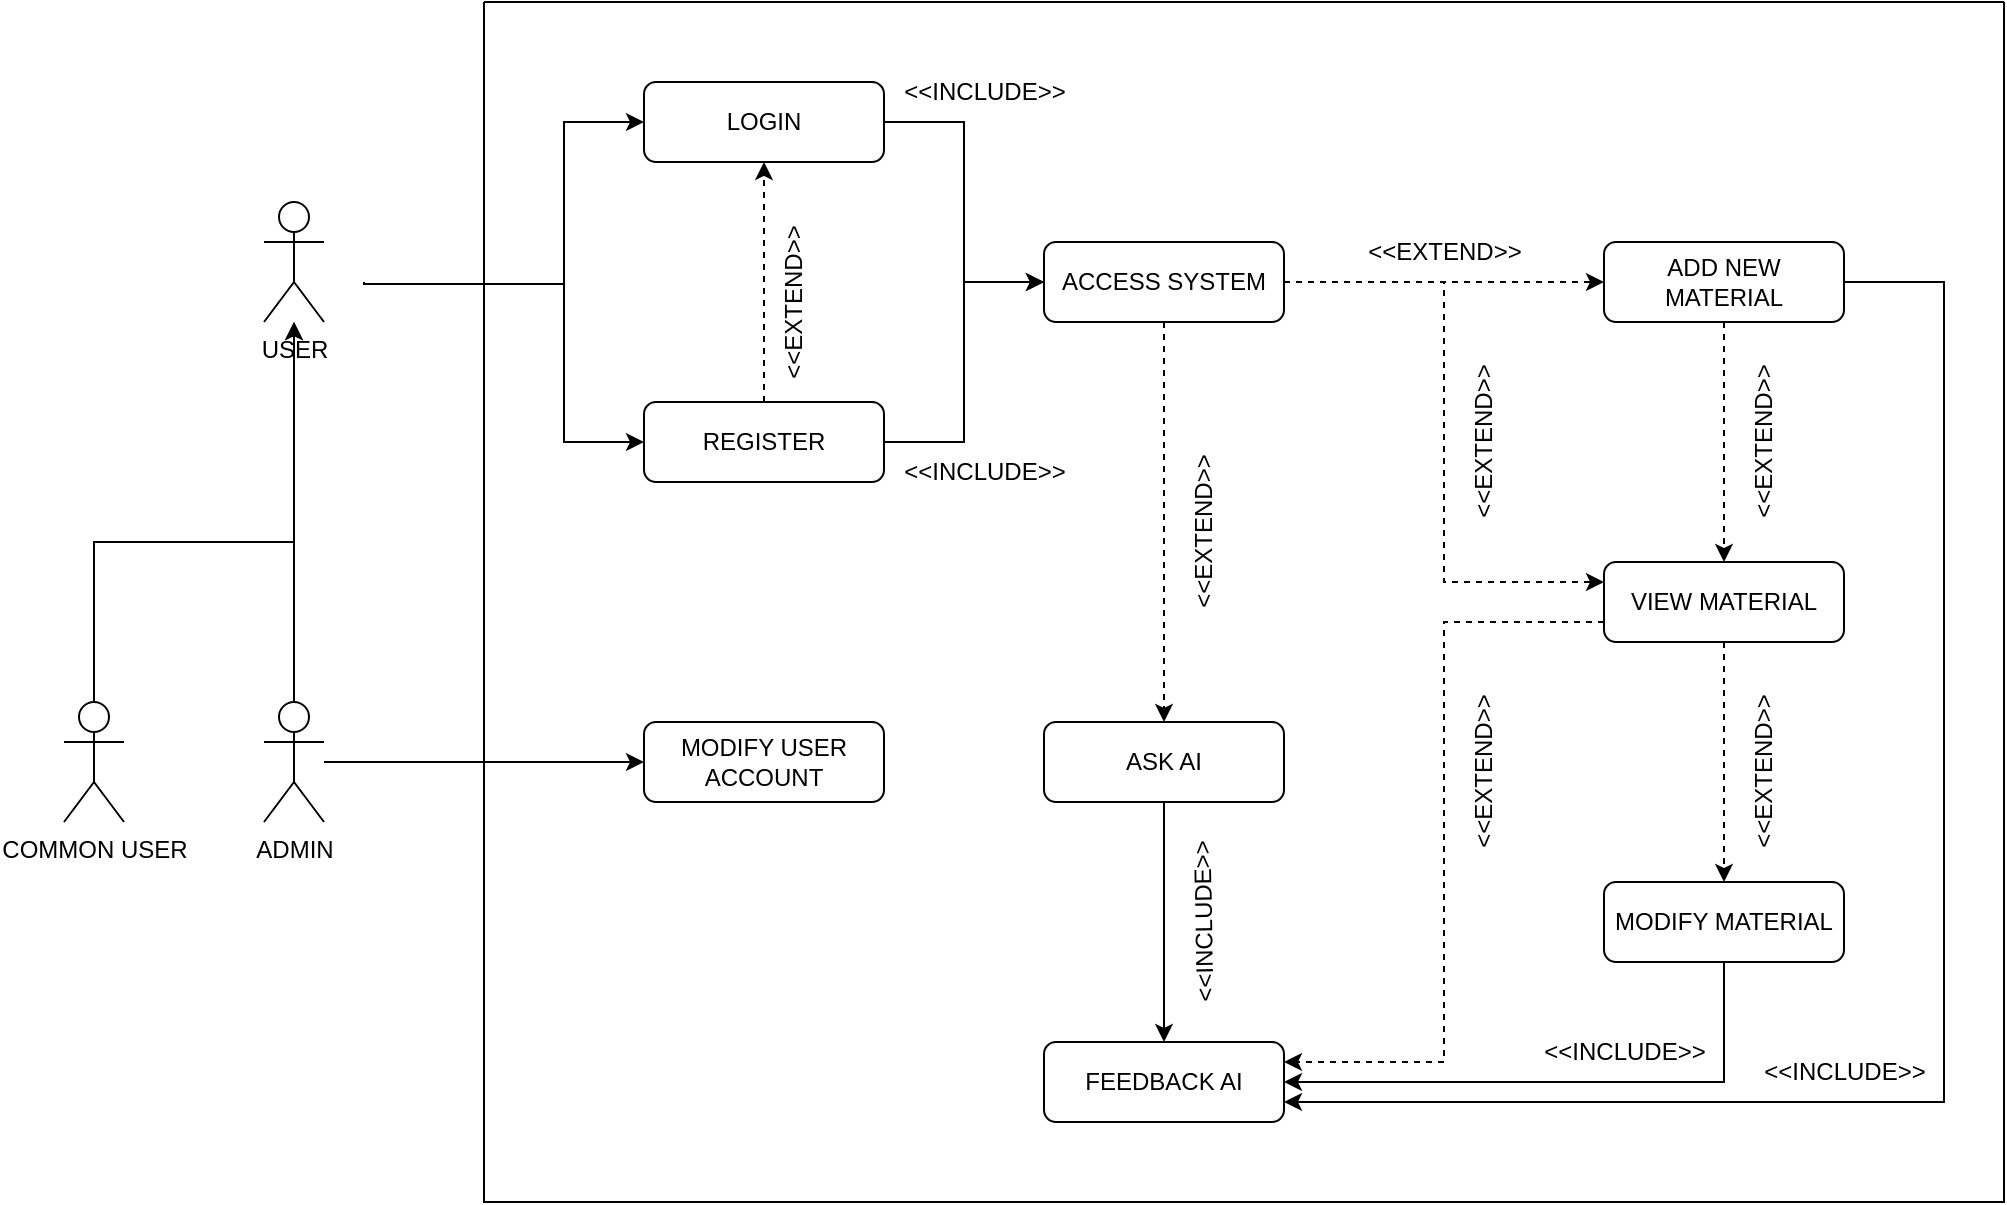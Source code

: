 <mxfile version="24.2.1" type="github">
  <diagram name="Página-1" id="FCvRIkQGOwNSa70oRGv-">
    <mxGraphModel dx="2427" dy="657" grid="1" gridSize="10" guides="1" tooltips="1" connect="1" arrows="1" fold="1" page="1" pageScale="1" pageWidth="827" pageHeight="1169" math="0" shadow="0">
      <root>
        <mxCell id="0" />
        <mxCell id="1" parent="0" />
        <mxCell id="-YND1BBf8u0pHEsJhsr5-6" style="edgeStyle=orthogonalEdgeStyle;rounded=0;orthogonalLoop=1;jettySize=auto;html=1;entryX=0.5;entryY=1;entryDx=0;entryDy=0;dashed=1;" edge="1" parent="1" source="-YND1BBf8u0pHEsJhsr5-1" target="-YND1BBf8u0pHEsJhsr5-2">
          <mxGeometry relative="1" as="geometry" />
        </mxCell>
        <mxCell id="-YND1BBf8u0pHEsJhsr5-19" style="edgeStyle=orthogonalEdgeStyle;rounded=0;orthogonalLoop=1;jettySize=auto;html=1;entryX=0;entryY=0.5;entryDx=0;entryDy=0;" edge="1" parent="1" source="-YND1BBf8u0pHEsJhsr5-1" target="-YND1BBf8u0pHEsJhsr5-18">
          <mxGeometry relative="1" as="geometry" />
        </mxCell>
        <mxCell id="-YND1BBf8u0pHEsJhsr5-1" value="REGISTER" style="rounded=1;whiteSpace=wrap;html=1;" vertex="1" parent="1">
          <mxGeometry x="200" y="200" width="120" height="40" as="geometry" />
        </mxCell>
        <mxCell id="-YND1BBf8u0pHEsJhsr5-20" style="edgeStyle=orthogonalEdgeStyle;rounded=0;orthogonalLoop=1;jettySize=auto;html=1;entryX=0;entryY=0.5;entryDx=0;entryDy=0;" edge="1" parent="1" source="-YND1BBf8u0pHEsJhsr5-2" target="-YND1BBf8u0pHEsJhsr5-18">
          <mxGeometry relative="1" as="geometry" />
        </mxCell>
        <mxCell id="-YND1BBf8u0pHEsJhsr5-2" value="LOGIN" style="rounded=1;whiteSpace=wrap;html=1;" vertex="1" parent="1">
          <mxGeometry x="200" y="40" width="120" height="40" as="geometry" />
        </mxCell>
        <mxCell id="-YND1BBf8u0pHEsJhsr5-3" value="&amp;lt;&amp;lt;EXTEND&amp;gt;&amp;gt;" style="text;html=1;align=center;verticalAlign=middle;whiteSpace=wrap;rounded=0;rotation=-90;" vertex="1" parent="1">
          <mxGeometry x="230" y="130" width="90" height="40" as="geometry" />
        </mxCell>
        <mxCell id="-YND1BBf8u0pHEsJhsr5-10" style="edgeStyle=orthogonalEdgeStyle;rounded=0;orthogonalLoop=1;jettySize=auto;html=1;entryX=0;entryY=0.5;entryDx=0;entryDy=0;" edge="1" parent="1" target="-YND1BBf8u0pHEsJhsr5-2">
          <mxGeometry relative="1" as="geometry">
            <mxPoint x="60" y="140" as="sourcePoint" />
            <Array as="points">
              <mxPoint x="60" y="141" />
              <mxPoint x="160" y="141" />
              <mxPoint x="160" y="60" />
            </Array>
          </mxGeometry>
        </mxCell>
        <mxCell id="-YND1BBf8u0pHEsJhsr5-11" style="edgeStyle=orthogonalEdgeStyle;rounded=0;orthogonalLoop=1;jettySize=auto;html=1;entryX=0;entryY=0.5;entryDx=0;entryDy=0;" edge="1" parent="1" target="-YND1BBf8u0pHEsJhsr5-1">
          <mxGeometry relative="1" as="geometry">
            <mxPoint x="60" y="140" as="sourcePoint" />
            <Array as="points">
              <mxPoint x="60" y="141" />
              <mxPoint x="160" y="141" />
              <mxPoint x="160" y="220" />
            </Array>
          </mxGeometry>
        </mxCell>
        <mxCell id="-YND1BBf8u0pHEsJhsr5-24" style="edgeStyle=orthogonalEdgeStyle;rounded=0;orthogonalLoop=1;jettySize=auto;html=1;dashed=1;" edge="1" parent="1" source="-YND1BBf8u0pHEsJhsr5-18" target="-YND1BBf8u0pHEsJhsr5-21">
          <mxGeometry relative="1" as="geometry" />
        </mxCell>
        <mxCell id="-YND1BBf8u0pHEsJhsr5-29" style="edgeStyle=orthogonalEdgeStyle;rounded=0;orthogonalLoop=1;jettySize=auto;html=1;entryX=0;entryY=0.25;entryDx=0;entryDy=0;dashed=1;" edge="1" parent="1" source="-YND1BBf8u0pHEsJhsr5-18" target="-YND1BBf8u0pHEsJhsr5-26">
          <mxGeometry relative="1" as="geometry">
            <Array as="points">
              <mxPoint x="600" y="140" />
              <mxPoint x="600" y="290" />
            </Array>
          </mxGeometry>
        </mxCell>
        <mxCell id="-YND1BBf8u0pHEsJhsr5-36" style="edgeStyle=orthogonalEdgeStyle;rounded=0;orthogonalLoop=1;jettySize=auto;html=1;dashed=1;" edge="1" parent="1" source="-YND1BBf8u0pHEsJhsr5-18" target="-YND1BBf8u0pHEsJhsr5-35">
          <mxGeometry relative="1" as="geometry" />
        </mxCell>
        <mxCell id="-YND1BBf8u0pHEsJhsr5-18" value="ACCESS SYSTEM" style="rounded=1;whiteSpace=wrap;html=1;" vertex="1" parent="1">
          <mxGeometry x="400" y="120" width="120" height="40" as="geometry" />
        </mxCell>
        <mxCell id="-YND1BBf8u0pHEsJhsr5-28" style="edgeStyle=orthogonalEdgeStyle;rounded=0;orthogonalLoop=1;jettySize=auto;html=1;dashed=1;" edge="1" parent="1" source="-YND1BBf8u0pHEsJhsr5-21" target="-YND1BBf8u0pHEsJhsr5-26">
          <mxGeometry relative="1" as="geometry" />
        </mxCell>
        <mxCell id="-YND1BBf8u0pHEsJhsr5-45" style="edgeStyle=orthogonalEdgeStyle;rounded=0;orthogonalLoop=1;jettySize=auto;html=1;entryX=1;entryY=0.75;entryDx=0;entryDy=0;" edge="1" parent="1" source="-YND1BBf8u0pHEsJhsr5-21" target="-YND1BBf8u0pHEsJhsr5-38">
          <mxGeometry relative="1" as="geometry">
            <mxPoint x="550" y="500" as="targetPoint" />
            <Array as="points">
              <mxPoint x="850" y="140" />
              <mxPoint x="850" y="550" />
            </Array>
          </mxGeometry>
        </mxCell>
        <mxCell id="-YND1BBf8u0pHEsJhsr5-21" value="ADD NEW MATERIAL" style="rounded=1;whiteSpace=wrap;html=1;" vertex="1" parent="1">
          <mxGeometry x="680" y="120" width="120" height="40" as="geometry" />
        </mxCell>
        <mxCell id="-YND1BBf8u0pHEsJhsr5-22" value="&amp;lt;&amp;lt;INCLUDE&amp;gt;&amp;gt;" style="text;html=1;align=center;verticalAlign=middle;resizable=0;points=[];autosize=1;strokeColor=none;fillColor=none;rotation=0;" vertex="1" parent="1">
          <mxGeometry x="320" y="30" width="100" height="30" as="geometry" />
        </mxCell>
        <mxCell id="-YND1BBf8u0pHEsJhsr5-23" value="&amp;lt;&amp;lt;INCLUDE&amp;gt;&amp;gt;" style="text;html=1;align=center;verticalAlign=middle;resizable=0;points=[];autosize=1;strokeColor=none;fillColor=none;rotation=0;" vertex="1" parent="1">
          <mxGeometry x="320" y="220" width="100" height="30" as="geometry" />
        </mxCell>
        <mxCell id="-YND1BBf8u0pHEsJhsr5-25" value="&amp;lt;&amp;lt;EXTEND&amp;gt;&amp;gt;" style="text;html=1;align=center;verticalAlign=middle;resizable=0;points=[];autosize=1;strokeColor=none;fillColor=none;" vertex="1" parent="1">
          <mxGeometry x="550" y="110" width="100" height="30" as="geometry" />
        </mxCell>
        <mxCell id="-YND1BBf8u0pHEsJhsr5-33" style="edgeStyle=orthogonalEdgeStyle;rounded=0;orthogonalLoop=1;jettySize=auto;html=1;entryX=0.5;entryY=0;entryDx=0;entryDy=0;dashed=1;" edge="1" parent="1" source="-YND1BBf8u0pHEsJhsr5-26" target="-YND1BBf8u0pHEsJhsr5-32">
          <mxGeometry relative="1" as="geometry" />
        </mxCell>
        <mxCell id="-YND1BBf8u0pHEsJhsr5-41" style="edgeStyle=orthogonalEdgeStyle;rounded=0;orthogonalLoop=1;jettySize=auto;html=1;entryX=1;entryY=0.25;entryDx=0;entryDy=0;dashed=1;" edge="1" parent="1" source="-YND1BBf8u0pHEsJhsr5-26" target="-YND1BBf8u0pHEsJhsr5-38">
          <mxGeometry relative="1" as="geometry">
            <Array as="points">
              <mxPoint x="600" y="310" />
              <mxPoint x="600" y="530" />
            </Array>
          </mxGeometry>
        </mxCell>
        <mxCell id="-YND1BBf8u0pHEsJhsr5-26" value="VIEW MATERIAL" style="rounded=1;whiteSpace=wrap;html=1;" vertex="1" parent="1">
          <mxGeometry x="680" y="280" width="120" height="40" as="geometry" />
        </mxCell>
        <mxCell id="-YND1BBf8u0pHEsJhsr5-30" value="&amp;lt;&amp;lt;EXTEND&amp;gt;&amp;gt;" style="text;html=1;align=center;verticalAlign=middle;resizable=0;points=[];autosize=1;strokeColor=none;fillColor=none;rotation=-90;" vertex="1" parent="1">
          <mxGeometry x="570" y="205" width="100" height="30" as="geometry" />
        </mxCell>
        <mxCell id="-YND1BBf8u0pHEsJhsr5-31" value="&amp;lt;&amp;lt;EXTEND&amp;gt;&amp;gt;" style="text;html=1;align=center;verticalAlign=middle;resizable=0;points=[];autosize=1;strokeColor=none;fillColor=none;rotation=-90;" vertex="1" parent="1">
          <mxGeometry x="710" y="205" width="100" height="30" as="geometry" />
        </mxCell>
        <mxCell id="-YND1BBf8u0pHEsJhsr5-42" style="edgeStyle=orthogonalEdgeStyle;rounded=0;orthogonalLoop=1;jettySize=auto;html=1;exitX=0.5;exitY=1;exitDx=0;exitDy=0;" edge="1" parent="1" source="-YND1BBf8u0pHEsJhsr5-32">
          <mxGeometry relative="1" as="geometry">
            <mxPoint x="520" y="540" as="targetPoint" />
            <Array as="points">
              <mxPoint x="740" y="540" />
              <mxPoint x="520" y="540" />
            </Array>
          </mxGeometry>
        </mxCell>
        <mxCell id="-YND1BBf8u0pHEsJhsr5-32" value="MODIFY MATERIAL" style="rounded=1;whiteSpace=wrap;html=1;" vertex="1" parent="1">
          <mxGeometry x="680" y="440" width="120" height="40" as="geometry" />
        </mxCell>
        <mxCell id="-YND1BBf8u0pHEsJhsr5-34" value="&amp;lt;&amp;lt;EXTEND&amp;gt;&amp;gt;" style="text;html=1;align=center;verticalAlign=middle;resizable=0;points=[];autosize=1;strokeColor=none;fillColor=none;rotation=-90;" vertex="1" parent="1">
          <mxGeometry x="710" y="370" width="100" height="30" as="geometry" />
        </mxCell>
        <mxCell id="-YND1BBf8u0pHEsJhsr5-39" style="edgeStyle=orthogonalEdgeStyle;rounded=0;orthogonalLoop=1;jettySize=auto;html=1;" edge="1" parent="1" source="-YND1BBf8u0pHEsJhsr5-35" target="-YND1BBf8u0pHEsJhsr5-38">
          <mxGeometry relative="1" as="geometry" />
        </mxCell>
        <mxCell id="-YND1BBf8u0pHEsJhsr5-35" value="ASK AI" style="rounded=1;whiteSpace=wrap;html=1;" vertex="1" parent="1">
          <mxGeometry x="400" y="360" width="120" height="40" as="geometry" />
        </mxCell>
        <mxCell id="-YND1BBf8u0pHEsJhsr5-37" value="&amp;lt;&amp;lt;EXTEND&amp;gt;&amp;gt;" style="text;html=1;align=center;verticalAlign=middle;resizable=0;points=[];autosize=1;strokeColor=none;fillColor=none;rotation=-90;" vertex="1" parent="1">
          <mxGeometry x="430" y="250" width="100" height="30" as="geometry" />
        </mxCell>
        <mxCell id="-YND1BBf8u0pHEsJhsr5-38" value="FEEDBACK AI" style="rounded=1;whiteSpace=wrap;html=1;" vertex="1" parent="1">
          <mxGeometry x="400" y="520" width="120" height="40" as="geometry" />
        </mxCell>
        <mxCell id="-YND1BBf8u0pHEsJhsr5-40" value="&amp;lt;&amp;lt;INCLUDE&amp;gt;&amp;gt;" style="text;html=1;align=center;verticalAlign=middle;resizable=0;points=[];autosize=1;strokeColor=none;fillColor=none;rotation=-91;" vertex="1" parent="1">
          <mxGeometry x="430" y="445" width="100" height="30" as="geometry" />
        </mxCell>
        <mxCell id="-YND1BBf8u0pHEsJhsr5-43" value="&amp;lt;&amp;lt;EXTEND&amp;gt;&amp;gt;" style="text;html=1;align=center;verticalAlign=middle;resizable=0;points=[];autosize=1;strokeColor=none;fillColor=none;rotation=-90;" vertex="1" parent="1">
          <mxGeometry x="570" y="370" width="100" height="30" as="geometry" />
        </mxCell>
        <mxCell id="-YND1BBf8u0pHEsJhsr5-44" value="&amp;lt;&amp;lt;INCLUDE&amp;gt;&amp;gt;" style="text;html=1;align=center;verticalAlign=middle;resizable=0;points=[];autosize=1;strokeColor=none;fillColor=none;" vertex="1" parent="1">
          <mxGeometry x="640" y="510" width="100" height="30" as="geometry" />
        </mxCell>
        <mxCell id="-YND1BBf8u0pHEsJhsr5-46" value="&amp;lt;&amp;lt;INCLUDE&amp;gt;&amp;gt;" style="text;html=1;align=center;verticalAlign=middle;resizable=0;points=[];autosize=1;strokeColor=none;fillColor=none;" vertex="1" parent="1">
          <mxGeometry x="750" y="520" width="100" height="30" as="geometry" />
        </mxCell>
        <mxCell id="-YND1BBf8u0pHEsJhsr5-47" value="MODIFY USER ACCOUNT" style="rounded=1;whiteSpace=wrap;html=1;" vertex="1" parent="1">
          <mxGeometry x="200" y="360" width="120" height="40" as="geometry" />
        </mxCell>
        <mxCell id="-YND1BBf8u0pHEsJhsr5-50" value="USER" style="shape=umlActor;verticalLabelPosition=bottom;verticalAlign=top;html=1;outlineConnect=0;" vertex="1" parent="1">
          <mxGeometry x="10" y="100" width="30" height="60" as="geometry" />
        </mxCell>
        <mxCell id="-YND1BBf8u0pHEsJhsr5-52" style="edgeStyle=orthogonalEdgeStyle;rounded=0;orthogonalLoop=1;jettySize=auto;html=1;" edge="1" parent="1" source="-YND1BBf8u0pHEsJhsr5-51" target="-YND1BBf8u0pHEsJhsr5-47">
          <mxGeometry relative="1" as="geometry" />
        </mxCell>
        <mxCell id="-YND1BBf8u0pHEsJhsr5-57" style="edgeStyle=orthogonalEdgeStyle;rounded=0;orthogonalLoop=1;jettySize=auto;html=1;" edge="1" parent="1" source="-YND1BBf8u0pHEsJhsr5-51" target="-YND1BBf8u0pHEsJhsr5-50">
          <mxGeometry relative="1" as="geometry" />
        </mxCell>
        <mxCell id="-YND1BBf8u0pHEsJhsr5-51" value="ADMIN" style="shape=umlActor;verticalLabelPosition=bottom;verticalAlign=top;html=1;outlineConnect=0;" vertex="1" parent="1">
          <mxGeometry x="10" y="350" width="30" height="60" as="geometry" />
        </mxCell>
        <mxCell id="-YND1BBf8u0pHEsJhsr5-56" style="edgeStyle=orthogonalEdgeStyle;rounded=0;orthogonalLoop=1;jettySize=auto;html=1;" edge="1" parent="1" source="-YND1BBf8u0pHEsJhsr5-55" target="-YND1BBf8u0pHEsJhsr5-50">
          <mxGeometry relative="1" as="geometry">
            <Array as="points">
              <mxPoint x="-75" y="270" />
              <mxPoint x="25" y="270" />
            </Array>
          </mxGeometry>
        </mxCell>
        <mxCell id="-YND1BBf8u0pHEsJhsr5-55" value="COMMON USER" style="shape=umlActor;verticalLabelPosition=bottom;verticalAlign=top;html=1;outlineConnect=0;" vertex="1" parent="1">
          <mxGeometry x="-90" y="350" width="30" height="60" as="geometry" />
        </mxCell>
        <mxCell id="-YND1BBf8u0pHEsJhsr5-59" value="" style="swimlane;startSize=0;" vertex="1" parent="1">
          <mxGeometry x="120" width="760" height="600" as="geometry" />
        </mxCell>
      </root>
    </mxGraphModel>
  </diagram>
</mxfile>
